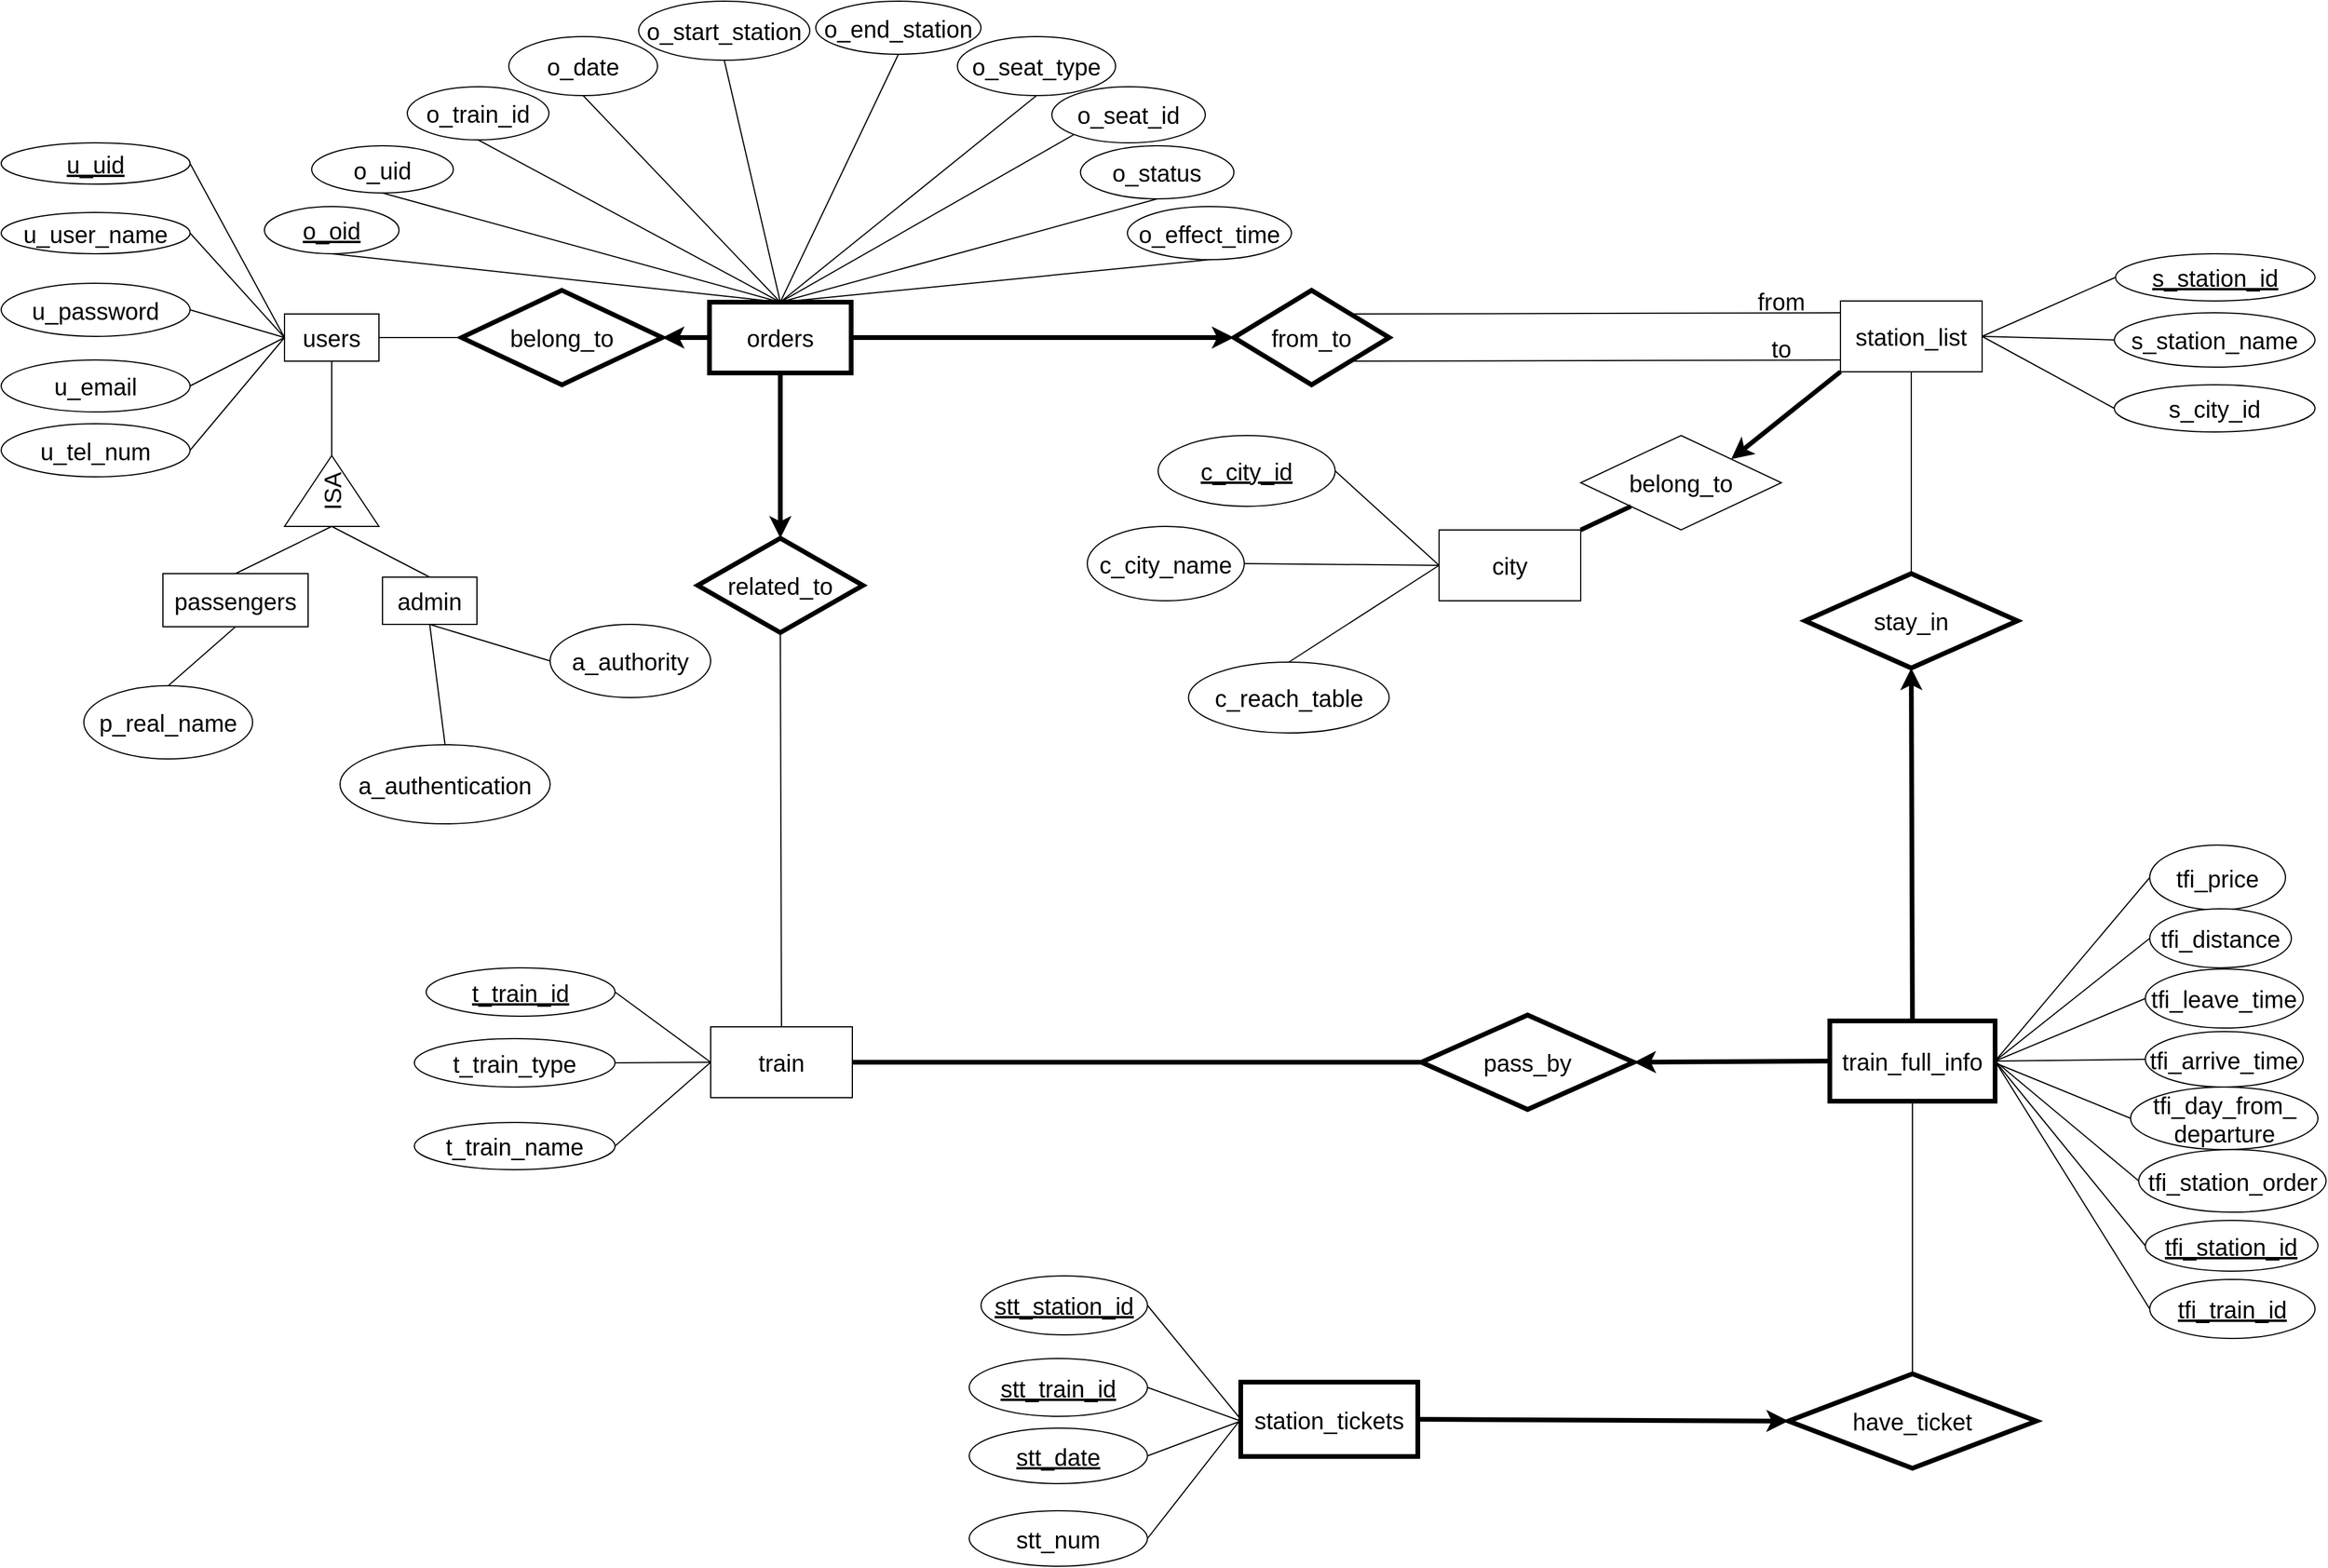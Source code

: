 <mxfile version="17.4.6" type="device"><diagram id="3WP9Cz6y5R1xA3ttCT01" name="Page-1"><mxGraphModel dx="1955" dy="2339" grid="1" gridSize="10" guides="1" tooltips="1" connect="1" arrows="1" fold="1" page="1" pageScale="1" pageWidth="827" pageHeight="1169" math="0" shadow="0"><root><mxCell id="0"/><mxCell id="1" parent="0"/><mxCell id="SKUcBl35eQiGUGFRGZjN-1" value="&lt;font style=&quot;font-size: 20px&quot;&gt;users&lt;/font&gt;" style="rounded=0;whiteSpace=wrap;html=1;" parent="1" vertex="1"><mxGeometry x="270" y="-385" width="80" height="40" as="geometry"/></mxCell><mxCell id="SKUcBl35eQiGUGFRGZjN-2" value="&lt;font style=&quot;font-size: 20px&quot;&gt;&lt;u&gt;u_uid&lt;/u&gt;&lt;/font&gt;" style="ellipse;whiteSpace=wrap;html=1;" parent="1" vertex="1"><mxGeometry x="30" y="-530" width="160" height="35" as="geometry"/></mxCell><mxCell id="SKUcBl35eQiGUGFRGZjN-3" value="&lt;font style=&quot;font-size: 20px&quot;&gt;u_user_name&lt;/font&gt;" style="ellipse;whiteSpace=wrap;html=1;" parent="1" vertex="1"><mxGeometry x="30" y="-471" width="160" height="35" as="geometry"/></mxCell><mxCell id="SKUcBl35eQiGUGFRGZjN-4" value="&lt;font style=&quot;font-size: 20px&quot;&gt;u_password&lt;/font&gt;" style="ellipse;whiteSpace=wrap;html=1;" parent="1" vertex="1"><mxGeometry x="30" y="-411" width="160" height="45" as="geometry"/></mxCell><mxCell id="SKUcBl35eQiGUGFRGZjN-6" value="&lt;font style=&quot;font-size: 20px&quot;&gt;u_tel_num&lt;/font&gt;" style="ellipse;whiteSpace=wrap;html=1;" parent="1" vertex="1"><mxGeometry x="30" y="-292" width="160" height="45" as="geometry"/></mxCell><mxCell id="SKUcBl35eQiGUGFRGZjN-8" value="&lt;font style=&quot;font-size: 20px&quot;&gt;u_email&lt;/font&gt;" style="ellipse;whiteSpace=wrap;html=1;" parent="1" vertex="1"><mxGeometry x="30" y="-346" width="160" height="44" as="geometry"/></mxCell><mxCell id="SKUcBl35eQiGUGFRGZjN-10" value="" style="endArrow=none;html=1;rounded=0;entryX=1;entryY=0.5;entryDx=0;entryDy=0;exitX=0;exitY=0.5;exitDx=0;exitDy=0;" parent="1" source="SKUcBl35eQiGUGFRGZjN-1" target="SKUcBl35eQiGUGFRGZjN-8" edge="1"><mxGeometry width="50" height="50" relative="1" as="geometry"><mxPoint x="250" y="-415" as="sourcePoint"/><mxPoint x="300" y="-465" as="targetPoint"/></mxGeometry></mxCell><mxCell id="SKUcBl35eQiGUGFRGZjN-11" value="" style="endArrow=none;html=1;rounded=0;entryX=1;entryY=0.5;entryDx=0;entryDy=0;" parent="1" target="SKUcBl35eQiGUGFRGZjN-2" edge="1"><mxGeometry width="50" height="50" relative="1" as="geometry"><mxPoint x="270" y="-365" as="sourcePoint"/><mxPoint x="460" y="-465" as="targetPoint"/></mxGeometry></mxCell><mxCell id="SKUcBl35eQiGUGFRGZjN-12" value="" style="endArrow=none;html=1;rounded=0;entryX=1;entryY=0.5;entryDx=0;entryDy=0;exitX=0;exitY=0.5;exitDx=0;exitDy=0;" parent="1" source="SKUcBl35eQiGUGFRGZjN-1" target="SKUcBl35eQiGUGFRGZjN-3" edge="1"><mxGeometry width="50" height="50" relative="1" as="geometry"><mxPoint x="410" y="-415" as="sourcePoint"/><mxPoint x="460" y="-465" as="targetPoint"/></mxGeometry></mxCell><mxCell id="SKUcBl35eQiGUGFRGZjN-13" value="" style="endArrow=none;html=1;rounded=0;entryX=1;entryY=0.5;entryDx=0;entryDy=0;exitX=0;exitY=0.5;exitDx=0;exitDy=0;" parent="1" source="SKUcBl35eQiGUGFRGZjN-1" target="SKUcBl35eQiGUGFRGZjN-4" edge="1"><mxGeometry width="50" height="50" relative="1" as="geometry"><mxPoint x="410" y="-415" as="sourcePoint"/><mxPoint x="460" y="-465" as="targetPoint"/></mxGeometry></mxCell><mxCell id="SKUcBl35eQiGUGFRGZjN-15" value="" style="endArrow=none;html=1;rounded=0;entryX=0;entryY=0.5;entryDx=0;entryDy=0;exitX=1;exitY=0.5;exitDx=0;exitDy=0;" parent="1" source="SKUcBl35eQiGUGFRGZjN-6" target="SKUcBl35eQiGUGFRGZjN-1" edge="1"><mxGeometry width="50" height="50" relative="1" as="geometry"><mxPoint x="410" y="-415" as="sourcePoint"/><mxPoint x="460" y="-465" as="targetPoint"/></mxGeometry></mxCell><mxCell id="SKUcBl35eQiGUGFRGZjN-17" value="&lt;font style=&quot;font-size: 20px&quot;&gt;belong_to&lt;/font&gt;" style="rhombus;whiteSpace=wrap;html=1;strokeWidth=4;" parent="1" vertex="1"><mxGeometry x="420" y="-405" width="170" height="80" as="geometry"/></mxCell><mxCell id="SKUcBl35eQiGUGFRGZjN-18" value="" style="endArrow=none;html=1;rounded=0;entryX=0;entryY=0.5;entryDx=0;entryDy=0;exitX=1;exitY=0.5;exitDx=0;exitDy=0;" parent="1" source="SKUcBl35eQiGUGFRGZjN-1" target="SKUcBl35eQiGUGFRGZjN-17" edge="1"><mxGeometry width="50" height="50" relative="1" as="geometry"><mxPoint x="410" y="-285" as="sourcePoint"/><mxPoint x="460" y="-335" as="targetPoint"/></mxGeometry></mxCell><mxCell id="Amq3FHZWVqEN6LIUokVi-1" style="edgeStyle=orthogonalEdgeStyle;rounded=0;orthogonalLoop=1;jettySize=auto;html=1;exitX=1;exitY=0.5;exitDx=0;exitDy=0;entryX=0;entryY=0.5;entryDx=0;entryDy=0;strokeWidth=4;" edge="1" parent="1" source="SKUcBl35eQiGUGFRGZjN-19" target="SKUcBl35eQiGUGFRGZjN-90"><mxGeometry relative="1" as="geometry"><mxPoint x="1070" y="-364" as="targetPoint"/></mxGeometry></mxCell><mxCell id="SKUcBl35eQiGUGFRGZjN-19" value="&lt;font style=&quot;font-size: 20px&quot;&gt;orders&lt;/font&gt;" style="rounded=0;whiteSpace=wrap;html=1;strokeWidth=4;" parent="1" vertex="1"><mxGeometry x="630" y="-395" width="120" height="60" as="geometry"/></mxCell><mxCell id="SKUcBl35eQiGUGFRGZjN-21" value="&lt;font style=&quot;font-size: 20px&quot;&gt;&lt;u&gt;o_oid&lt;/u&gt;&lt;/font&gt;" style="ellipse;whiteSpace=wrap;html=1;" parent="1" vertex="1"><mxGeometry x="253" y="-476" width="114" height="40" as="geometry"/></mxCell><mxCell id="SKUcBl35eQiGUGFRGZjN-22" value="&lt;font style=&quot;font-size: 20px&quot;&gt;o_uid&lt;/font&gt;" style="ellipse;whiteSpace=wrap;html=1;" parent="1" vertex="1"><mxGeometry x="293" y="-527.5" width="120" height="40" as="geometry"/></mxCell><mxCell id="SKUcBl35eQiGUGFRGZjN-23" value="&lt;font style=&quot;font-size: 20px&quot;&gt;o_train_id&lt;/font&gt;" style="ellipse;whiteSpace=wrap;html=1;" parent="1" vertex="1"><mxGeometry x="374" y="-577.5" width="120" height="45" as="geometry"/></mxCell><mxCell id="SKUcBl35eQiGUGFRGZjN-24" value="&lt;font style=&quot;font-size: 20px&quot;&gt;o_date&lt;/font&gt;" style="ellipse;whiteSpace=wrap;html=1;" parent="1" vertex="1"><mxGeometry x="460" y="-620" width="126" height="50" as="geometry"/></mxCell><mxCell id="SKUcBl35eQiGUGFRGZjN-25" value="&lt;font style=&quot;font-size: 20px&quot;&gt;o_start_station&lt;/font&gt;" style="ellipse;whiteSpace=wrap;html=1;" parent="1" vertex="1"><mxGeometry x="570" y="-650" width="145" height="50" as="geometry"/></mxCell><mxCell id="SKUcBl35eQiGUGFRGZjN-26" value="&lt;font style=&quot;font-size: 20px&quot;&gt;o_end_station&lt;/font&gt;" style="ellipse;whiteSpace=wrap;html=1;" parent="1" vertex="1"><mxGeometry x="720" y="-650" width="140" height="45" as="geometry"/></mxCell><mxCell id="SKUcBl35eQiGUGFRGZjN-28" value="&lt;font style=&quot;font-size: 20px&quot;&gt;o_status&lt;/font&gt;" style="ellipse;whiteSpace=wrap;html=1;" parent="1" vertex="1"><mxGeometry x="944.25" y="-527.5" width="130" height="45" as="geometry"/></mxCell><mxCell id="SKUcBl35eQiGUGFRGZjN-29" value="&lt;font style=&quot;font-size: 20px&quot;&gt;o_effect_time&lt;/font&gt;" style="ellipse;whiteSpace=wrap;html=1;" parent="1" vertex="1"><mxGeometry x="984" y="-476" width="139" height="45" as="geometry"/></mxCell><mxCell id="SKUcBl35eQiGUGFRGZjN-30" value="" style="endArrow=none;html=1;rounded=0;entryX=0.5;entryY=1;entryDx=0;entryDy=0;exitX=0.5;exitY=0;exitDx=0;exitDy=0;" parent="1" source="SKUcBl35eQiGUGFRGZjN-19" target="SKUcBl35eQiGUGFRGZjN-21" edge="1"><mxGeometry width="50" height="50" relative="1" as="geometry"><mxPoint x="740" y="-455" as="sourcePoint"/><mxPoint x="790" y="-505" as="targetPoint"/></mxGeometry></mxCell><mxCell id="SKUcBl35eQiGUGFRGZjN-31" value="" style="endArrow=none;html=1;rounded=0;entryX=0.5;entryY=1;entryDx=0;entryDy=0;exitX=0.5;exitY=0;exitDx=0;exitDy=0;" parent="1" source="SKUcBl35eQiGUGFRGZjN-19" target="SKUcBl35eQiGUGFRGZjN-22" edge="1"><mxGeometry width="50" height="50" relative="1" as="geometry"><mxPoint x="740" y="-455" as="sourcePoint"/><mxPoint x="790" y="-505" as="targetPoint"/></mxGeometry></mxCell><mxCell id="SKUcBl35eQiGUGFRGZjN-32" value="" style="endArrow=none;html=1;rounded=0;entryX=0.5;entryY=1;entryDx=0;entryDy=0;" parent="1" target="SKUcBl35eQiGUGFRGZjN-23" edge="1"><mxGeometry width="50" height="50" relative="1" as="geometry"><mxPoint x="690" y="-395" as="sourcePoint"/><mxPoint x="790" y="-505" as="targetPoint"/></mxGeometry></mxCell><mxCell id="SKUcBl35eQiGUGFRGZjN-33" value="" style="endArrow=none;html=1;rounded=0;entryX=0.5;entryY=1;entryDx=0;entryDy=0;exitX=0.5;exitY=0;exitDx=0;exitDy=0;" parent="1" source="SKUcBl35eQiGUGFRGZjN-19" target="SKUcBl35eQiGUGFRGZjN-24" edge="1"><mxGeometry width="50" height="50" relative="1" as="geometry"><mxPoint x="740" y="-455" as="sourcePoint"/><mxPoint x="790" y="-505" as="targetPoint"/></mxGeometry></mxCell><mxCell id="SKUcBl35eQiGUGFRGZjN-34" value="" style="endArrow=none;html=1;rounded=0;entryX=0.5;entryY=1;entryDx=0;entryDy=0;exitX=0.5;exitY=0;exitDx=0;exitDy=0;" parent="1" source="SKUcBl35eQiGUGFRGZjN-19" target="SKUcBl35eQiGUGFRGZjN-25" edge="1"><mxGeometry width="50" height="50" relative="1" as="geometry"><mxPoint x="740" y="-455" as="sourcePoint"/><mxPoint x="790" y="-505" as="targetPoint"/></mxGeometry></mxCell><mxCell id="SKUcBl35eQiGUGFRGZjN-35" value="" style="endArrow=none;html=1;rounded=0;entryX=0.5;entryY=1;entryDx=0;entryDy=0;" parent="1" target="SKUcBl35eQiGUGFRGZjN-26" edge="1"><mxGeometry width="50" height="50" relative="1" as="geometry"><mxPoint x="690" y="-395" as="sourcePoint"/><mxPoint x="790" y="-505" as="targetPoint"/></mxGeometry></mxCell><mxCell id="SKUcBl35eQiGUGFRGZjN-37" value="" style="endArrow=none;html=1;rounded=0;entryX=0.5;entryY=1;entryDx=0;entryDy=0;exitX=0.5;exitY=0;exitDx=0;exitDy=0;" parent="1" source="SKUcBl35eQiGUGFRGZjN-19" target="SKUcBl35eQiGUGFRGZjN-28" edge="1"><mxGeometry width="50" height="50" relative="1" as="geometry"><mxPoint x="740" y="-455" as="sourcePoint"/><mxPoint x="790" y="-505" as="targetPoint"/></mxGeometry></mxCell><mxCell id="SKUcBl35eQiGUGFRGZjN-38" value="" style="endArrow=none;html=1;rounded=0;entryX=0.5;entryY=1;entryDx=0;entryDy=0;exitX=0.5;exitY=0;exitDx=0;exitDy=0;" parent="1" source="SKUcBl35eQiGUGFRGZjN-19" target="SKUcBl35eQiGUGFRGZjN-29" edge="1"><mxGeometry width="50" height="50" relative="1" as="geometry"><mxPoint x="740" y="-455" as="sourcePoint"/><mxPoint x="790" y="-505" as="targetPoint"/></mxGeometry></mxCell><mxCell id="SKUcBl35eQiGUGFRGZjN-39" value="&lt;font style=&quot;font-size: 20px&quot;&gt;related_to&lt;/font&gt;" style="rhombus;whiteSpace=wrap;html=1;strokeWidth=4;" parent="1" vertex="1"><mxGeometry x="620" y="-195" width="140" height="80" as="geometry"/></mxCell><mxCell id="SKUcBl35eQiGUGFRGZjN-41" value="&lt;font style=&quot;font-size: 20px&quot;&gt;train&lt;/font&gt;" style="rounded=0;whiteSpace=wrap;html=1;" parent="1" vertex="1"><mxGeometry x="631" y="219" width="120" height="60" as="geometry"/></mxCell><mxCell id="SKUcBl35eQiGUGFRGZjN-42" value="&lt;font style=&quot;font-size: 20px&quot;&gt;&lt;u&gt;t_train_id&lt;/u&gt;&lt;/font&gt;" style="ellipse;whiteSpace=wrap;html=1;" parent="1" vertex="1"><mxGeometry x="390" y="169" width="160" height="41" as="geometry"/></mxCell><mxCell id="SKUcBl35eQiGUGFRGZjN-43" value="&lt;font style=&quot;font-size: 20px&quot;&gt;t_train_type&lt;/font&gt;" style="ellipse;whiteSpace=wrap;html=1;" parent="1" vertex="1"><mxGeometry x="380" y="229" width="170" height="41" as="geometry"/></mxCell><mxCell id="SKUcBl35eQiGUGFRGZjN-45" value="" style="endArrow=none;html=1;rounded=0;exitX=0;exitY=0.5;exitDx=0;exitDy=0;entryX=1;entryY=0.5;entryDx=0;entryDy=0;" parent="1" source="SKUcBl35eQiGUGFRGZjN-41" target="SKUcBl35eQiGUGFRGZjN-42" edge="1"><mxGeometry width="50" height="50" relative="1" as="geometry"><mxPoint x="741" y="239" as="sourcePoint"/><mxPoint x="551" y="217" as="targetPoint"/></mxGeometry></mxCell><mxCell id="SKUcBl35eQiGUGFRGZjN-46" value="" style="endArrow=none;html=1;rounded=0;entryX=1;entryY=0.5;entryDx=0;entryDy=0;exitX=0;exitY=0.5;exitDx=0;exitDy=0;" parent="1" source="SKUcBl35eQiGUGFRGZjN-41" target="SKUcBl35eQiGUGFRGZjN-43" edge="1"><mxGeometry width="50" height="50" relative="1" as="geometry"><mxPoint x="741" y="239" as="sourcePoint"/><mxPoint x="791" y="189" as="targetPoint"/></mxGeometry></mxCell><mxCell id="SKUcBl35eQiGUGFRGZjN-47" value="" style="endArrow=none;html=1;rounded=0;entryX=0.5;entryY=1;entryDx=0;entryDy=0;exitX=0.5;exitY=0;exitDx=0;exitDy=0;" parent="1" source="SKUcBl35eQiGUGFRGZjN-41" target="SKUcBl35eQiGUGFRGZjN-39" edge="1"><mxGeometry width="50" height="50" relative="1" as="geometry"><mxPoint x="740" y="-125" as="sourcePoint"/><mxPoint x="790" y="-175" as="targetPoint"/></mxGeometry></mxCell><mxCell id="SKUcBl35eQiGUGFRGZjN-48" value="&lt;font style=&quot;font-size: 20px&quot;&gt;pass_by&lt;/font&gt;" style="rhombus;whiteSpace=wrap;html=1;strokeWidth=4;" parent="1" vertex="1"><mxGeometry x="1233" y="209" width="180" height="80" as="geometry"/></mxCell><mxCell id="SKUcBl35eQiGUGFRGZjN-50" value="&lt;font style=&quot;font-size: 20px&quot;&gt;station_list&lt;/font&gt;" style="rounded=0;whiteSpace=wrap;html=1;" parent="1" vertex="1"><mxGeometry x="1588" y="-396" width="120" height="60" as="geometry"/></mxCell><mxCell id="SKUcBl35eQiGUGFRGZjN-51" value="&lt;font style=&quot;font-size: 20px&quot;&gt;&lt;u&gt;s_station_id&lt;/u&gt;&lt;/font&gt;" style="ellipse;whiteSpace=wrap;html=1;" parent="1" vertex="1"><mxGeometry x="1821" y="-436" width="169" height="40" as="geometry"/></mxCell><mxCell id="SKUcBl35eQiGUGFRGZjN-52" value="&lt;font style=&quot;font-size: 20px&quot;&gt;s_station_name&lt;/font&gt;" style="ellipse;whiteSpace=wrap;html=1;" parent="1" vertex="1"><mxGeometry x="1820" y="-386" width="170" height="46" as="geometry"/></mxCell><mxCell id="SKUcBl35eQiGUGFRGZjN-53" value="&lt;font style=&quot;font-size: 20px&quot;&gt;s_city_id&lt;/font&gt;" style="ellipse;whiteSpace=wrap;html=1;" parent="1" vertex="1"><mxGeometry x="1820" y="-325" width="170" height="40" as="geometry"/></mxCell><mxCell id="SKUcBl35eQiGUGFRGZjN-54" value="" style="endArrow=none;html=1;rounded=0;entryX=0;entryY=0.5;entryDx=0;entryDy=0;exitX=1;exitY=0.5;exitDx=0;exitDy=0;" parent="1" source="SKUcBl35eQiGUGFRGZjN-50" target="SKUcBl35eQiGUGFRGZjN-51" edge="1"><mxGeometry width="50" height="50" relative="1" as="geometry"><mxPoint x="2327" y="-116" as="sourcePoint"/><mxPoint x="2377" y="-166" as="targetPoint"/></mxGeometry></mxCell><mxCell id="SKUcBl35eQiGUGFRGZjN-55" value="" style="endArrow=none;html=1;rounded=0;entryX=0;entryY=0.5;entryDx=0;entryDy=0;exitX=1;exitY=0.5;exitDx=0;exitDy=0;" parent="1" source="SKUcBl35eQiGUGFRGZjN-50" target="SKUcBl35eQiGUGFRGZjN-52" edge="1"><mxGeometry width="50" height="50" relative="1" as="geometry"><mxPoint x="2327" y="-116" as="sourcePoint"/><mxPoint x="2377" y="-166" as="targetPoint"/></mxGeometry></mxCell><mxCell id="SKUcBl35eQiGUGFRGZjN-56" value="" style="endArrow=none;html=1;rounded=0;entryX=0;entryY=0.5;entryDx=0;entryDy=0;exitX=1;exitY=0.5;exitDx=0;exitDy=0;" parent="1" source="SKUcBl35eQiGUGFRGZjN-50" target="SKUcBl35eQiGUGFRGZjN-53" edge="1"><mxGeometry width="50" height="50" relative="1" as="geometry"><mxPoint x="2137" y="-76" as="sourcePoint"/><mxPoint x="2377" y="-166" as="targetPoint"/></mxGeometry></mxCell><mxCell id="SKUcBl35eQiGUGFRGZjN-57" value="" style="endArrow=none;html=1;rounded=0;entryX=1;entryY=0.5;entryDx=0;entryDy=0;exitX=0;exitY=0.5;exitDx=0;exitDy=0;strokeWidth=4;" parent="1" source="SKUcBl35eQiGUGFRGZjN-48" target="SKUcBl35eQiGUGFRGZjN-41" edge="1"><mxGeometry width="50" height="50" relative="1" as="geometry"><mxPoint x="919" y="249" as="sourcePoint"/><mxPoint x="1051" y="159" as="targetPoint"/></mxGeometry></mxCell><mxCell id="SKUcBl35eQiGUGFRGZjN-60" value="" style="endArrow=none;html=1;rounded=0;exitX=0.5;exitY=0;exitDx=0;exitDy=0;entryX=0.5;entryY=1;entryDx=0;entryDy=0;" parent="1" source="SKUcBl35eQiGUGFRGZjN-61" target="SKUcBl35eQiGUGFRGZjN-50" edge="1"><mxGeometry width="50" height="50" relative="1" as="geometry"><mxPoint x="1947" y="-116" as="sourcePoint"/><mxPoint x="1997" y="-206" as="targetPoint"/></mxGeometry></mxCell><mxCell id="SKUcBl35eQiGUGFRGZjN-61" value="&lt;font style=&quot;font-size: 20px&quot;&gt;stay_in&lt;/font&gt;" style="rhombus;whiteSpace=wrap;html=1;strokeWidth=4;" parent="1" vertex="1"><mxGeometry x="1558" y="-165" width="180" height="80" as="geometry"/></mxCell><mxCell id="SKUcBl35eQiGUGFRGZjN-62" value="&lt;font style=&quot;font-size: 20px&quot;&gt;train_full_info&lt;/font&gt;" style="rounded=0;whiteSpace=wrap;html=1;strokeWidth=4;" parent="1" vertex="1"><mxGeometry x="1579" y="214" width="140" height="68" as="geometry"/></mxCell><mxCell id="SKUcBl35eQiGUGFRGZjN-65" value="&lt;font style=&quot;font-size: 20px&quot;&gt;&lt;u&gt;tfi_train_id&lt;/u&gt;&lt;/font&gt;" style="ellipse;whiteSpace=wrap;html=1;" parent="1" vertex="1"><mxGeometry x="1850" y="433" width="140" height="50" as="geometry"/></mxCell><mxCell id="SKUcBl35eQiGUGFRGZjN-66" value="&lt;font style=&quot;font-size: 20px&quot;&gt;&lt;u&gt;tfi_station_id&lt;/u&gt;&lt;/font&gt;" style="ellipse;whiteSpace=wrap;html=1;" parent="1" vertex="1"><mxGeometry x="1846.25" y="383" width="146.25" height="43" as="geometry"/></mxCell><mxCell id="SKUcBl35eQiGUGFRGZjN-67" value="&lt;span style=&quot;font-size: 20px&quot;&gt;tfi_station_order&lt;/span&gt;" style="ellipse;whiteSpace=wrap;html=1;" parent="1" vertex="1"><mxGeometry x="1840.63" y="323" width="158.75" height="53" as="geometry"/></mxCell><mxCell id="SKUcBl35eQiGUGFRGZjN-68" value="&lt;font style=&quot;font-size: 20px&quot;&gt;tfi_arrive_time&lt;/font&gt;" style="ellipse;whiteSpace=wrap;html=1;" parent="1" vertex="1"><mxGeometry x="1846.25" y="223" width="133.75" height="47" as="geometry"/></mxCell><mxCell id="SKUcBl35eQiGUGFRGZjN-69" value="&lt;font style=&quot;font-size: 20px&quot;&gt;tfi_leave_time&lt;/font&gt;" style="ellipse;whiteSpace=wrap;html=1;" parent="1" vertex="1"><mxGeometry x="1846.25" y="170" width="133.75" height="50" as="geometry"/></mxCell><mxCell id="SKUcBl35eQiGUGFRGZjN-72" value="&lt;font style=&quot;font-size: 20px&quot;&gt;tfi_price&lt;/font&gt;" style="ellipse;whiteSpace=wrap;html=1;" parent="1" vertex="1"><mxGeometry x="1850" y="65" width="115" height="55" as="geometry"/></mxCell><mxCell id="SKUcBl35eQiGUGFRGZjN-77" value="" style="endArrow=none;html=1;rounded=0;entryX=1;entryY=0.5;entryDx=0;entryDy=0;exitX=0;exitY=0.5;exitDx=0;exitDy=0;" parent="1" source="SKUcBl35eQiGUGFRGZjN-66" target="SKUcBl35eQiGUGFRGZjN-62" edge="1"><mxGeometry width="50" height="50" relative="1" as="geometry"><mxPoint x="1959" y="350" as="sourcePoint"/><mxPoint x="1758" y="248" as="targetPoint"/></mxGeometry></mxCell><mxCell id="SKUcBl35eQiGUGFRGZjN-78" value="" style="endArrow=none;html=1;rounded=0;exitX=0;exitY=0.5;exitDx=0;exitDy=0;entryX=1;entryY=0.5;entryDx=0;entryDy=0;" parent="1" source="SKUcBl35eQiGUGFRGZjN-67" target="SKUcBl35eQiGUGFRGZjN-62" edge="1"><mxGeometry width="50" height="50" relative="1" as="geometry"><mxPoint x="1344" y="319" as="sourcePoint"/><mxPoint x="1749" y="248" as="targetPoint"/></mxGeometry></mxCell><mxCell id="SKUcBl35eQiGUGFRGZjN-79" value="" style="endArrow=none;html=1;rounded=0;exitX=0;exitY=0.5;exitDx=0;exitDy=0;entryX=1;entryY=0.5;entryDx=0;entryDy=0;" parent="1" source="SKUcBl35eQiGUGFRGZjN-68" target="SKUcBl35eQiGUGFRGZjN-62" edge="1"><mxGeometry width="50" height="50" relative="1" as="geometry"><mxPoint x="1568" y="318" as="sourcePoint"/><mxPoint x="1749" y="248" as="targetPoint"/></mxGeometry></mxCell><mxCell id="SKUcBl35eQiGUGFRGZjN-80" value="" style="endArrow=none;html=1;rounded=0;exitX=0;exitY=0.5;exitDx=0;exitDy=0;entryX=1;entryY=0.5;entryDx=0;entryDy=0;" parent="1" source="SKUcBl35eQiGUGFRGZjN-69" target="SKUcBl35eQiGUGFRGZjN-62" edge="1"><mxGeometry width="50" height="50" relative="1" as="geometry"><mxPoint x="1708" y="318" as="sourcePoint"/><mxPoint x="1749" y="248" as="targetPoint"/></mxGeometry></mxCell><mxCell id="SKUcBl35eQiGUGFRGZjN-81" value="" style="endArrow=none;html=1;rounded=0;exitX=0;exitY=0.5;exitDx=0;exitDy=0;entryX=1;entryY=0.5;entryDx=0;entryDy=0;" parent="1" source="3-4z5lfq1xao1zdxRYfD-5" target="SKUcBl35eQiGUGFRGZjN-62" edge="1"><mxGeometry width="50" height="50" relative="1" as="geometry"><mxPoint x="1708" y="318" as="sourcePoint"/><mxPoint x="1749" y="248" as="targetPoint"/></mxGeometry></mxCell><mxCell id="SKUcBl35eQiGUGFRGZjN-84" value="" style="endArrow=none;html=1;rounded=0;exitX=0;exitY=0.5;exitDx=0;exitDy=0;entryX=1;entryY=0.5;entryDx=0;entryDy=0;" parent="1" source="SKUcBl35eQiGUGFRGZjN-72" target="SKUcBl35eQiGUGFRGZjN-62" edge="1"><mxGeometry width="50" height="50" relative="1" as="geometry"><mxPoint x="1445" y="319" as="sourcePoint"/><mxPoint x="1720" y="248" as="targetPoint"/></mxGeometry></mxCell><mxCell id="SKUcBl35eQiGUGFRGZjN-90" value="&lt;font style=&quot;font-size: 20px&quot;&gt;from_to&lt;/font&gt;" style="rhombus;whiteSpace=wrap;html=1;strokeWidth=4;" parent="1" vertex="1"><mxGeometry x="1074.25" y="-405" width="131.5" height="80" as="geometry"/></mxCell><mxCell id="SKUcBl35eQiGUGFRGZjN-91" value="" style="endArrow=none;html=1;rounded=0;entryX=1;entryY=0;entryDx=0;entryDy=0;" parent="1" target="SKUcBl35eQiGUGFRGZjN-90" edge="1"><mxGeometry width="50" height="50" relative="1" as="geometry"><mxPoint x="1588" y="-386" as="sourcePoint"/><mxPoint x="1485.125" y="-386" as="targetPoint"/></mxGeometry></mxCell><mxCell id="SKUcBl35eQiGUGFRGZjN-93" value="" style="endArrow=none;html=1;rounded=0;entryX=1;entryY=1;entryDx=0;entryDy=0;" parent="1" target="SKUcBl35eQiGUGFRGZjN-90" edge="1"><mxGeometry width="50" height="50" relative="1" as="geometry"><mxPoint x="1588" y="-346" as="sourcePoint"/><mxPoint x="1475.125" y="-346" as="targetPoint"/></mxGeometry></mxCell><mxCell id="SKUcBl35eQiGUGFRGZjN-96" value="&lt;font style=&quot;font-size: 20px&quot;&gt;from&lt;/font&gt;" style="text;html=1;strokeColor=none;fillColor=none;align=center;verticalAlign=middle;whiteSpace=wrap;rounded=0;" parent="1" vertex="1"><mxGeometry x="1508" y="-406" width="60" height="20" as="geometry"/></mxCell><mxCell id="SKUcBl35eQiGUGFRGZjN-97" value="&lt;font style=&quot;font-size: 20px&quot;&gt;to&lt;/font&gt;" style="text;html=1;strokeColor=none;fillColor=none;align=center;verticalAlign=middle;whiteSpace=wrap;rounded=0;" parent="1" vertex="1"><mxGeometry x="1508" y="-366" width="60" height="20" as="geometry"/></mxCell><mxCell id="SKUcBl35eQiGUGFRGZjN-98" value="&lt;font style=&quot;font-size: 20px&quot;&gt;have_ticket&lt;/font&gt;" style="rhombus;whiteSpace=wrap;html=1;strokeWidth=4;" parent="1" vertex="1"><mxGeometry x="1544" y="513" width="210" height="80" as="geometry"/></mxCell><mxCell id="SKUcBl35eQiGUGFRGZjN-99" value="" style="endArrow=none;html=1;rounded=0;entryX=0.5;entryY=1;entryDx=0;entryDy=0;" parent="1" source="SKUcBl35eQiGUGFRGZjN-98" target="SKUcBl35eQiGUGFRGZjN-62" edge="1"><mxGeometry width="50" height="50" relative="1" as="geometry"><mxPoint x="1920" y="710" as="sourcePoint"/><mxPoint x="1660" y="280" as="targetPoint"/></mxGeometry></mxCell><mxCell id="SKUcBl35eQiGUGFRGZjN-100" value="&lt;font style=&quot;font-size: 20px&quot;&gt;station_tickets&lt;/font&gt;" style="rounded=0;whiteSpace=wrap;html=1;strokeWidth=4;" parent="1" vertex="1"><mxGeometry x="1080" y="520" width="150" height="63" as="geometry"/></mxCell><mxCell id="SKUcBl35eQiGUGFRGZjN-102" value="&lt;font style=&quot;font-size: 20px&quot;&gt;&lt;u&gt;stt_station_id&lt;/u&gt;&lt;/font&gt;" style="ellipse;whiteSpace=wrap;html=1;" parent="1" vertex="1"><mxGeometry x="860" y="430" width="141" height="50" as="geometry"/></mxCell><mxCell id="SKUcBl35eQiGUGFRGZjN-103" value="&lt;font style=&quot;font-size: 20px&quot;&gt;&lt;u&gt;stt_train_id&lt;/u&gt;&lt;/font&gt;" style="ellipse;whiteSpace=wrap;html=1;" parent="1" vertex="1"><mxGeometry x="850" y="500" width="151" height="49" as="geometry"/></mxCell><mxCell id="SKUcBl35eQiGUGFRGZjN-104" value="&lt;font style=&quot;font-size: 20px&quot;&gt;&lt;u&gt;stt_date&lt;/u&gt;&lt;/font&gt;" style="ellipse;whiteSpace=wrap;html=1;" parent="1" vertex="1"><mxGeometry x="850" y="559" width="151" height="47" as="geometry"/></mxCell><mxCell id="SKUcBl35eQiGUGFRGZjN-105" value="&lt;font style=&quot;font-size: 20px&quot;&gt;stt_num&lt;/font&gt;" style="ellipse;whiteSpace=wrap;html=1;" parent="1" vertex="1"><mxGeometry x="850" y="629" width="151" height="47" as="geometry"/></mxCell><mxCell id="SKUcBl35eQiGUGFRGZjN-115" value="" style="endArrow=none;html=1;rounded=0;exitX=0;exitY=0.5;exitDx=0;exitDy=0;entryX=1;entryY=0.5;entryDx=0;entryDy=0;" parent="1" source="SKUcBl35eQiGUGFRGZjN-100" target="SKUcBl35eQiGUGFRGZjN-102" edge="1"><mxGeometry width="50" height="50" relative="1" as="geometry"><mxPoint x="1400" y="408" as="sourcePoint"/><mxPoint x="1354" y="54" as="targetPoint"/></mxGeometry></mxCell><mxCell id="SKUcBl35eQiGUGFRGZjN-116" value="" style="endArrow=none;html=1;rounded=0;entryX=1;entryY=0.5;entryDx=0;entryDy=0;" parent="1" target="SKUcBl35eQiGUGFRGZjN-103" edge="1"><mxGeometry width="50" height="50" relative="1" as="geometry"><mxPoint x="1080" y="553" as="sourcePoint"/><mxPoint x="1450" y="358" as="targetPoint"/></mxGeometry></mxCell><mxCell id="SKUcBl35eQiGUGFRGZjN-117" value="" style="endArrow=none;html=1;rounded=0;entryX=1;entryY=0.5;entryDx=0;entryDy=0;" parent="1" target="SKUcBl35eQiGUGFRGZjN-104" edge="1"><mxGeometry width="50" height="50" relative="1" as="geometry"><mxPoint x="1080" y="553" as="sourcePoint"/><mxPoint x="1450" y="358" as="targetPoint"/></mxGeometry></mxCell><mxCell id="SKUcBl35eQiGUGFRGZjN-118" value="" style="endArrow=none;html=1;rounded=0;exitX=0;exitY=0.5;exitDx=0;exitDy=0;entryX=1;entryY=0.5;entryDx=0;entryDy=0;" parent="1" source="SKUcBl35eQiGUGFRGZjN-100" target="SKUcBl35eQiGUGFRGZjN-105" edge="1"><mxGeometry width="50" height="50" relative="1" as="geometry"><mxPoint x="1400" y="408" as="sourcePoint"/><mxPoint x="1450" y="358" as="targetPoint"/></mxGeometry></mxCell><mxCell id="SKUcBl35eQiGUGFRGZjN-125" value="&lt;font style=&quot;font-size: 20px&quot;&gt;belong_to&lt;/font&gt;" style="rhombus;whiteSpace=wrap;html=1;" parent="1" vertex="1"><mxGeometry x="1368" y="-282" width="170" height="80" as="geometry"/></mxCell><mxCell id="SKUcBl35eQiGUGFRGZjN-127" value="&lt;font style=&quot;font-size: 20px&quot;&gt;city&lt;/font&gt;" style="rounded=0;whiteSpace=wrap;html=1;" parent="1" vertex="1"><mxGeometry x="1248" y="-202" width="120" height="60" as="geometry"/></mxCell><mxCell id="SKUcBl35eQiGUGFRGZjN-128" value="" style="endArrow=none;html=1;rounded=0;entryX=0;entryY=1;entryDx=0;entryDy=0;exitX=1;exitY=0;exitDx=0;exitDy=0;strokeWidth=4;" parent="1" source="SKUcBl35eQiGUGFRGZjN-127" target="SKUcBl35eQiGUGFRGZjN-125" edge="1"><mxGeometry width="50" height="50" relative="1" as="geometry"><mxPoint x="1154" y="-315" as="sourcePoint"/><mxPoint x="1204" y="-365" as="targetPoint"/></mxGeometry></mxCell><mxCell id="SKUcBl35eQiGUGFRGZjN-129" value="&lt;font style=&quot;font-size: 20px&quot;&gt;&lt;u&gt;c_city_id&lt;/u&gt;&lt;/font&gt;" style="ellipse;whiteSpace=wrap;html=1;" parent="1" vertex="1"><mxGeometry x="1010" y="-282" width="150" height="60" as="geometry"/></mxCell><mxCell id="SKUcBl35eQiGUGFRGZjN-133" value="" style="endArrow=none;html=1;rounded=0;entryX=0;entryY=0.5;entryDx=0;entryDy=0;exitX=1;exitY=0.5;exitDx=0;exitDy=0;" parent="1" source="SKUcBl35eQiGUGFRGZjN-129" target="SKUcBl35eQiGUGFRGZjN-127" edge="1"><mxGeometry width="50" height="50" relative="1" as="geometry"><mxPoint x="980" y="-160" as="sourcePoint"/><mxPoint x="1643" y="-625" as="targetPoint"/></mxGeometry></mxCell><mxCell id="SKUcBl35eQiGUGFRGZjN-135" value="&lt;font style=&quot;font-size: 20px&quot;&gt;c_city_name&lt;/font&gt;" style="ellipse;whiteSpace=wrap;html=1;" parent="1" vertex="1"><mxGeometry x="950" y="-205" width="133" height="63" as="geometry"/></mxCell><mxCell id="SKUcBl35eQiGUGFRGZjN-136" value="" style="endArrow=none;html=1;rounded=0;entryX=1;entryY=0.5;entryDx=0;entryDy=0;exitX=0;exitY=0.5;exitDx=0;exitDy=0;" parent="1" source="SKUcBl35eQiGUGFRGZjN-127" target="SKUcBl35eQiGUGFRGZjN-135" edge="1"><mxGeometry width="50" height="50" relative="1" as="geometry"><mxPoint x="1533" y="-535" as="sourcePoint"/><mxPoint x="1583" y="-585" as="targetPoint"/></mxGeometry></mxCell><mxCell id="e4u-AcJ_8M2AJXt49gEP-1" value="&lt;font style=&quot;font-size: 20px&quot;&gt;o_seat_type&lt;/font&gt;" style="ellipse;whiteSpace=wrap;html=1;" parent="1" vertex="1"><mxGeometry x="840" y="-620" width="134" height="50" as="geometry"/></mxCell><mxCell id="e4u-AcJ_8M2AJXt49gEP-2" value="" style="endArrow=none;html=1;rounded=0;entryX=0.5;entryY=1;entryDx=0;entryDy=0;exitX=0.5;exitY=0;exitDx=0;exitDy=0;" parent="1" source="SKUcBl35eQiGUGFRGZjN-19" target="e4u-AcJ_8M2AJXt49gEP-1" edge="1"><mxGeometry width="50" height="50" relative="1" as="geometry"><mxPoint x="760" y="-335" as="sourcePoint"/><mxPoint x="810" y="-385" as="targetPoint"/></mxGeometry></mxCell><mxCell id="3-4z5lfq1xao1zdxRYfD-2" value="&lt;font style=&quot;font-size: 20px&quot;&gt;t_train_name&lt;/font&gt;" style="ellipse;whiteSpace=wrap;html=1;" parent="1" vertex="1"><mxGeometry x="380" y="300" width="170" height="40" as="geometry"/></mxCell><mxCell id="3-4z5lfq1xao1zdxRYfD-3" style="edgeStyle=orthogonalEdgeStyle;rounded=0;orthogonalLoop=1;jettySize=auto;html=1;exitX=0.5;exitY=1;exitDx=0;exitDy=0;" parent="1" source="3-4z5lfq1xao1zdxRYfD-2" target="3-4z5lfq1xao1zdxRYfD-2" edge="1"><mxGeometry relative="1" as="geometry"/></mxCell><mxCell id="3-4z5lfq1xao1zdxRYfD-4" value="" style="endArrow=none;html=1;rounded=0;entryX=0;entryY=0.5;entryDx=0;entryDy=0;exitX=1;exitY=0.5;exitDx=0;exitDy=0;" parent="1" source="3-4z5lfq1xao1zdxRYfD-2" target="SKUcBl35eQiGUGFRGZjN-41" edge="1"><mxGeometry width="50" height="50" relative="1" as="geometry"><mxPoint x="550" y="328" as="sourcePoint"/><mxPoint x="631" y="254" as="targetPoint"/></mxGeometry></mxCell><mxCell id="3-4z5lfq1xao1zdxRYfD-5" value="&lt;font style=&quot;font-size: 20px&quot;&gt;tfi_distance&lt;/font&gt;" style="ellipse;whiteSpace=wrap;html=1;" parent="1" vertex="1"><mxGeometry x="1850" y="119" width="120" height="50" as="geometry"/></mxCell><mxCell id="3-4z5lfq1xao1zdxRYfD-8" value="&lt;font style=&quot;font-size: 20px&quot;&gt;o_seat_id&lt;/font&gt;" style="ellipse;whiteSpace=wrap;html=1;" parent="1" vertex="1"><mxGeometry x="920" y="-577.5" width="130" height="47.5" as="geometry"/></mxCell><mxCell id="ioxnMcoSu5cME3pQov7x-1" value="&lt;font style=&quot;font-size: 20px&quot;&gt;c_reach_table&lt;/font&gt;" style="ellipse;whiteSpace=wrap;html=1;" parent="1" vertex="1"><mxGeometry x="1035.75" y="-90" width="170" height="60" as="geometry"/></mxCell><mxCell id="ioxnMcoSu5cME3pQov7x-4" value="" style="endArrow=none;html=1;rounded=0;entryX=0;entryY=0.5;entryDx=0;entryDy=0;exitX=0.5;exitY=0;exitDx=0;exitDy=0;" parent="1" source="ioxnMcoSu5cME3pQov7x-1" target="SKUcBl35eQiGUGFRGZjN-127" edge="1"><mxGeometry width="50" height="50" relative="1" as="geometry"><mxPoint x="1154" y="-257" as="sourcePoint"/><mxPoint x="1277" y="-250" as="targetPoint"/></mxGeometry></mxCell><mxCell id="lwfHeC2Lm7U96g9tDkl9-31" value="&lt;font style=&quot;font-size: 20px&quot;&gt;ISA&lt;/font&gt;" style="triangle;whiteSpace=wrap;html=1;rotation=-90;" parent="1" vertex="1"><mxGeometry x="280" y="-275" width="60" height="80" as="geometry"/></mxCell><mxCell id="lwfHeC2Lm7U96g9tDkl9-32" value="" style="endArrow=none;html=1;rounded=0;exitX=1;exitY=0.5;exitDx=0;exitDy=0;entryX=0.5;entryY=1;entryDx=0;entryDy=0;" parent="1" source="lwfHeC2Lm7U96g9tDkl9-31" target="SKUcBl35eQiGUGFRGZjN-1" edge="1"><mxGeometry width="50" height="50" relative="1" as="geometry"><mxPoint x="510" y="-135" as="sourcePoint"/><mxPoint x="560" y="-185" as="targetPoint"/></mxGeometry></mxCell><mxCell id="lwfHeC2Lm7U96g9tDkl9-34" value="&lt;font style=&quot;font-size: 20px&quot;&gt;passengers&lt;/font&gt;" style="rounded=0;whiteSpace=wrap;html=1;" parent="1" vertex="1"><mxGeometry x="167" y="-165" width="123" height="45" as="geometry"/></mxCell><mxCell id="lwfHeC2Lm7U96g9tDkl9-35" value="&lt;font style=&quot;font-size: 20px&quot;&gt;admin&lt;/font&gt;" style="rounded=0;whiteSpace=wrap;html=1;" parent="1" vertex="1"><mxGeometry x="353" y="-162" width="80" height="40" as="geometry"/></mxCell><mxCell id="lwfHeC2Lm7U96g9tDkl9-36" value="&lt;font style=&quot;font-size: 20px&quot;&gt;p_real_name&lt;/font&gt;" style="ellipse;whiteSpace=wrap;html=1;" parent="1" vertex="1"><mxGeometry x="100" y="-70" width="143" height="62" as="geometry"/></mxCell><mxCell id="lwfHeC2Lm7U96g9tDkl9-37" value="&lt;font style=&quot;font-size: 20px&quot;&gt;a_authentication&lt;/font&gt;" style="ellipse;whiteSpace=wrap;html=1;" parent="1" vertex="1"><mxGeometry x="317" y="-20" width="178" height="67" as="geometry"/></mxCell><mxCell id="lwfHeC2Lm7U96g9tDkl9-38" value="&lt;font style=&quot;font-size: 20px&quot;&gt;a_authority&lt;/font&gt;" style="ellipse;whiteSpace=wrap;html=1;" parent="1" vertex="1"><mxGeometry x="495" y="-122" width="136" height="62" as="geometry"/></mxCell><mxCell id="lwfHeC2Lm7U96g9tDkl9-39" value="" style="endArrow=none;html=1;rounded=0;exitX=0.5;exitY=0;exitDx=0;exitDy=0;entryX=0;entryY=0.5;entryDx=0;entryDy=0;" parent="1" source="lwfHeC2Lm7U96g9tDkl9-34" target="lwfHeC2Lm7U96g9tDkl9-31" edge="1"><mxGeometry width="50" height="50" relative="1" as="geometry"><mxPoint x="510" y="-135" as="sourcePoint"/><mxPoint x="560" y="-185" as="targetPoint"/></mxGeometry></mxCell><mxCell id="lwfHeC2Lm7U96g9tDkl9-40" value="" style="endArrow=none;html=1;rounded=0;exitX=0.5;exitY=0;exitDx=0;exitDy=0;entryX=0;entryY=0.5;entryDx=0;entryDy=0;" parent="1" source="lwfHeC2Lm7U96g9tDkl9-35" target="lwfHeC2Lm7U96g9tDkl9-31" edge="1"><mxGeometry width="50" height="50" relative="1" as="geometry"><mxPoint x="510" y="-135" as="sourcePoint"/><mxPoint x="560" y="-185" as="targetPoint"/></mxGeometry></mxCell><mxCell id="lwfHeC2Lm7U96g9tDkl9-41" value="" style="endArrow=none;html=1;rounded=0;exitX=0.5;exitY=0;exitDx=0;exitDy=0;entryX=0.5;entryY=1;entryDx=0;entryDy=0;" parent="1" source="lwfHeC2Lm7U96g9tDkl9-36" target="lwfHeC2Lm7U96g9tDkl9-34" edge="1"><mxGeometry width="50" height="50" relative="1" as="geometry"><mxPoint x="510" y="-135" as="sourcePoint"/><mxPoint x="560" y="-185" as="targetPoint"/></mxGeometry></mxCell><mxCell id="lwfHeC2Lm7U96g9tDkl9-42" value="" style="endArrow=none;html=1;rounded=0;exitX=0.5;exitY=0;exitDx=0;exitDy=0;entryX=0.5;entryY=1;entryDx=0;entryDy=0;" parent="1" source="lwfHeC2Lm7U96g9tDkl9-37" target="lwfHeC2Lm7U96g9tDkl9-35" edge="1"><mxGeometry width="50" height="50" relative="1" as="geometry"><mxPoint x="510" y="-135" as="sourcePoint"/><mxPoint x="560" y="-185" as="targetPoint"/></mxGeometry></mxCell><mxCell id="lwfHeC2Lm7U96g9tDkl9-43" value="" style="endArrow=none;html=1;rounded=0;exitX=0;exitY=0.5;exitDx=0;exitDy=0;entryX=0.5;entryY=1;entryDx=0;entryDy=0;" parent="1" source="lwfHeC2Lm7U96g9tDkl9-38" target="lwfHeC2Lm7U96g9tDkl9-35" edge="1"><mxGeometry width="50" height="50" relative="1" as="geometry"><mxPoint x="510" y="-135" as="sourcePoint"/><mxPoint x="560" y="-185" as="targetPoint"/></mxGeometry></mxCell><mxCell id="lwfHeC2Lm7U96g9tDkl9-48" value="" style="endArrow=none;html=1;rounded=0;entryX=0;entryY=0.5;entryDx=0;entryDy=0;exitX=1;exitY=0.5;exitDx=0;exitDy=0;" parent="1" source="SKUcBl35eQiGUGFRGZjN-62" target="SKUcBl35eQiGUGFRGZjN-65" edge="1"><mxGeometry width="50" height="50" relative="1" as="geometry"><mxPoint x="1749" y="250" as="sourcePoint"/><mxPoint x="1749" y="390" as="targetPoint"/></mxGeometry></mxCell><mxCell id="7-k85OGwc1AEQoog0CEN-2" value="" style="endArrow=classic;html=1;rounded=0;entryX=1;entryY=0.5;entryDx=0;entryDy=0;exitX=0;exitY=0.5;exitDx=0;exitDy=0;strokeWidth=4;" parent="1" source="SKUcBl35eQiGUGFRGZjN-19" target="SKUcBl35eQiGUGFRGZjN-17" edge="1"><mxGeometry width="50" height="50" relative="1" as="geometry"><mxPoint x="550" y="-380" as="sourcePoint"/><mxPoint x="600" y="-430" as="targetPoint"/></mxGeometry></mxCell><mxCell id="7-k85OGwc1AEQoog0CEN-5" value="" style="endArrow=classic;html=1;rounded=0;strokeWidth=4;entryX=0.5;entryY=0;entryDx=0;entryDy=0;exitX=0.5;exitY=1;exitDx=0;exitDy=0;" parent="1" source="SKUcBl35eQiGUGFRGZjN-19" target="SKUcBl35eQiGUGFRGZjN-39" edge="1"><mxGeometry width="50" height="50" relative="1" as="geometry"><mxPoint x="870" y="-240" as="sourcePoint"/><mxPoint x="920" y="-290" as="targetPoint"/></mxGeometry></mxCell><mxCell id="7-k85OGwc1AEQoog0CEN-6" value="" style="endArrow=classic;html=1;rounded=0;strokeWidth=4;entryX=1;entryY=0;entryDx=0;entryDy=0;exitX=0;exitY=1;exitDx=0;exitDy=0;" parent="1" source="SKUcBl35eQiGUGFRGZjN-50" target="SKUcBl35eQiGUGFRGZjN-125" edge="1"><mxGeometry width="50" height="50" relative="1" as="geometry"><mxPoint x="1510" y="-210" as="sourcePoint"/><mxPoint x="1560" y="-260" as="targetPoint"/></mxGeometry></mxCell><mxCell id="7-k85OGwc1AEQoog0CEN-9" value="" style="endArrow=classic;html=1;rounded=0;strokeWidth=4;exitX=0;exitY=0.5;exitDx=0;exitDy=0;entryX=1;entryY=0.5;entryDx=0;entryDy=0;" parent="1" source="SKUcBl35eQiGUGFRGZjN-62" target="SKUcBl35eQiGUGFRGZjN-48" edge="1"><mxGeometry width="50" height="50" relative="1" as="geometry"><mxPoint x="1190" y="-10" as="sourcePoint"/><mxPoint x="1240" y="-60" as="targetPoint"/></mxGeometry></mxCell><mxCell id="7-k85OGwc1AEQoog0CEN-10" value="" style="endArrow=classic;html=1;rounded=0;strokeWidth=4;entryX=0.5;entryY=1;entryDx=0;entryDy=0;exitX=0.5;exitY=0;exitDx=0;exitDy=0;" parent="1" source="SKUcBl35eQiGUGFRGZjN-62" target="SKUcBl35eQiGUGFRGZjN-61" edge="1"><mxGeometry width="50" height="50" relative="1" as="geometry"><mxPoint x="1190" y="80" as="sourcePoint"/><mxPoint x="1240" y="30" as="targetPoint"/></mxGeometry></mxCell><mxCell id="7-k85OGwc1AEQoog0CEN-11" value="" style="endArrow=classic;html=1;rounded=0;strokeWidth=4;exitX=1;exitY=0.5;exitDx=0;exitDy=0;entryX=0;entryY=0.5;entryDx=0;entryDy=0;" parent="1" source="SKUcBl35eQiGUGFRGZjN-100" target="SKUcBl35eQiGUGFRGZjN-98" edge="1"><mxGeometry width="50" height="50" relative="1" as="geometry"><mxPoint x="1340" y="370" as="sourcePoint"/><mxPoint x="1390" y="320" as="targetPoint"/></mxGeometry></mxCell><mxCell id="7-k85OGwc1AEQoog0CEN-12" value="" style="endArrow=none;html=1;rounded=0;fontSize=16;strokeWidth=1;exitX=0.5;exitY=0;exitDx=0;exitDy=0;entryX=0;entryY=1;entryDx=0;entryDy=0;" parent="1" source="SKUcBl35eQiGUGFRGZjN-19" target="3-4z5lfq1xao1zdxRYfD-8" edge="1"><mxGeometry width="50" height="50" relative="1" as="geometry"><mxPoint x="780" y="-550" as="sourcePoint"/><mxPoint x="830" y="-600" as="targetPoint"/></mxGeometry></mxCell><mxCell id="-8XE0E2lKmrqTtCZH2uO-1" value="&lt;span style=&quot;font-size: 20px&quot;&gt;tfi_day_from_&lt;br&gt;departure&lt;/span&gt;" style="ellipse;whiteSpace=wrap;html=1;" parent="1" vertex="1"><mxGeometry x="1833.75" y="270" width="158.75" height="53" as="geometry"/></mxCell><mxCell id="-8XE0E2lKmrqTtCZH2uO-2" value="" style="endArrow=none;html=1;rounded=0;entryX=0;entryY=0.5;entryDx=0;entryDy=0;" parent="1" target="-8XE0E2lKmrqTtCZH2uO-1" edge="1"><mxGeometry width="50" height="50" relative="1" as="geometry"><mxPoint x="1720" y="250" as="sourcePoint"/><mxPoint x="1670" y="170" as="targetPoint"/></mxGeometry></mxCell></root></mxGraphModel></diagram></mxfile>
